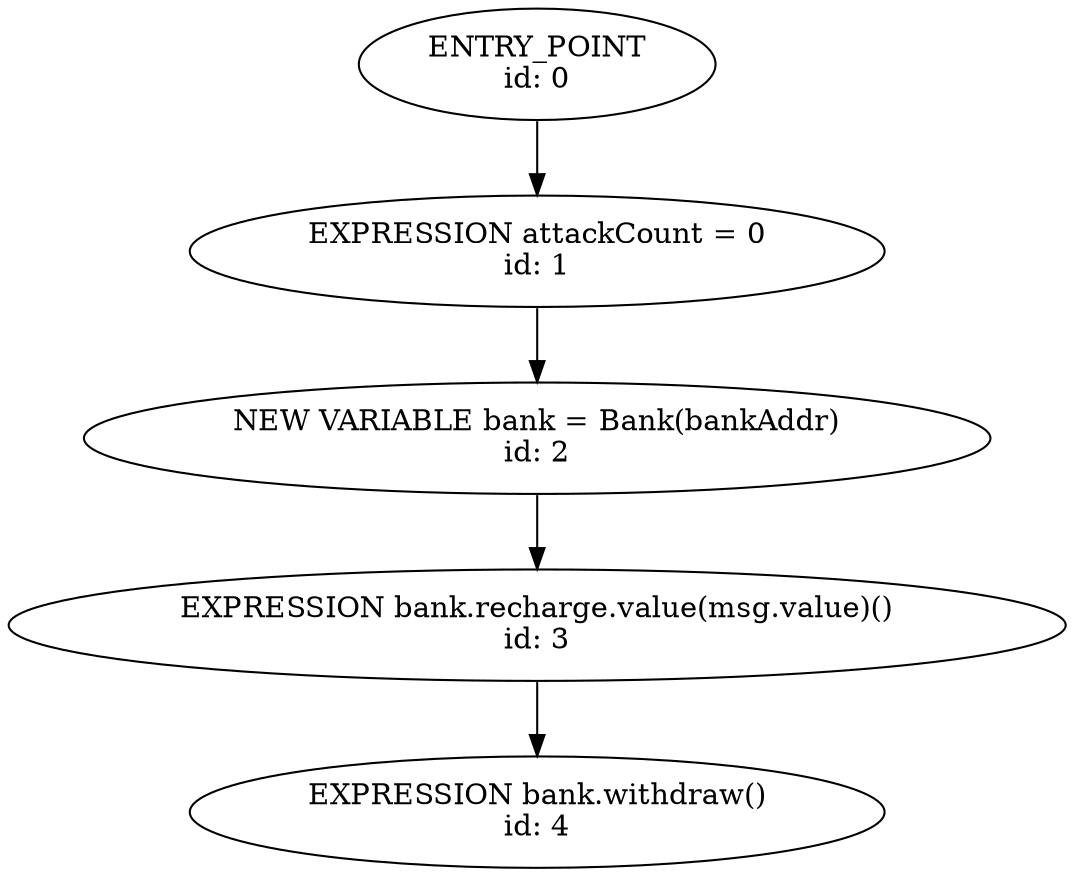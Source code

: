 digraph{
0[label="ENTRY_POINT
id: 0"];
1[label="EXPRESSION attackCount = 0
id: 1"];
0->1;
2[label="NEW VARIABLE bank = Bank(bankAddr)
id: 2"];
1->2;
3[label="EXPRESSION bank.recharge.value(msg.value)()
id: 3"];
2->3;
4[label="EXPRESSION bank.withdraw()
id: 4"];
3->4;
}
